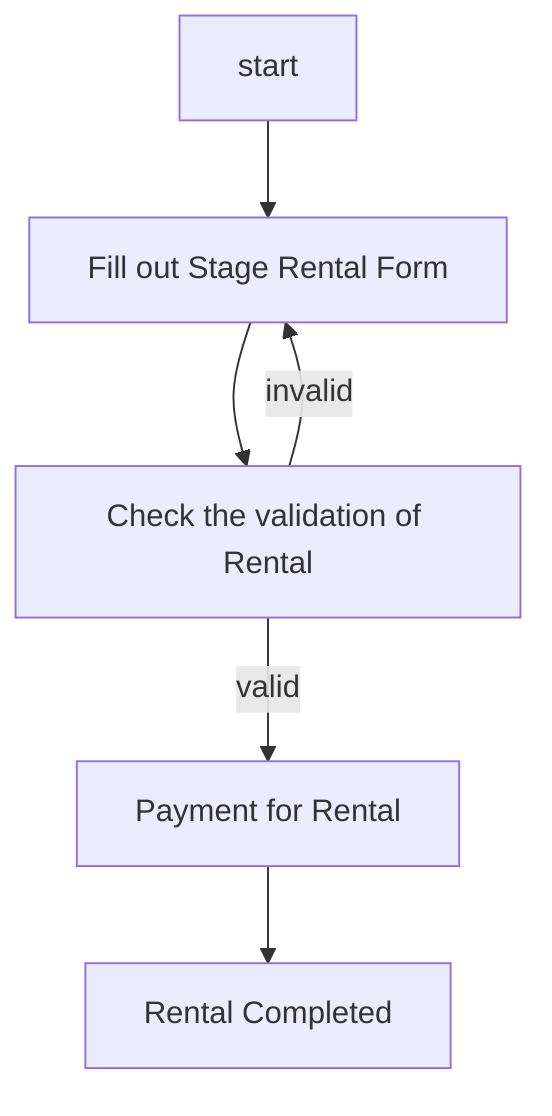 flowchart TD
    start --> fillForm[Fill out Stage Rental Form]
    fillForm --> validRental[Check the validation of Rental]
    validRental -- valid --> payment[Payment for Rental]
    validRental -- invalid --> fillForm
    payment --> ending[Rental Completed]